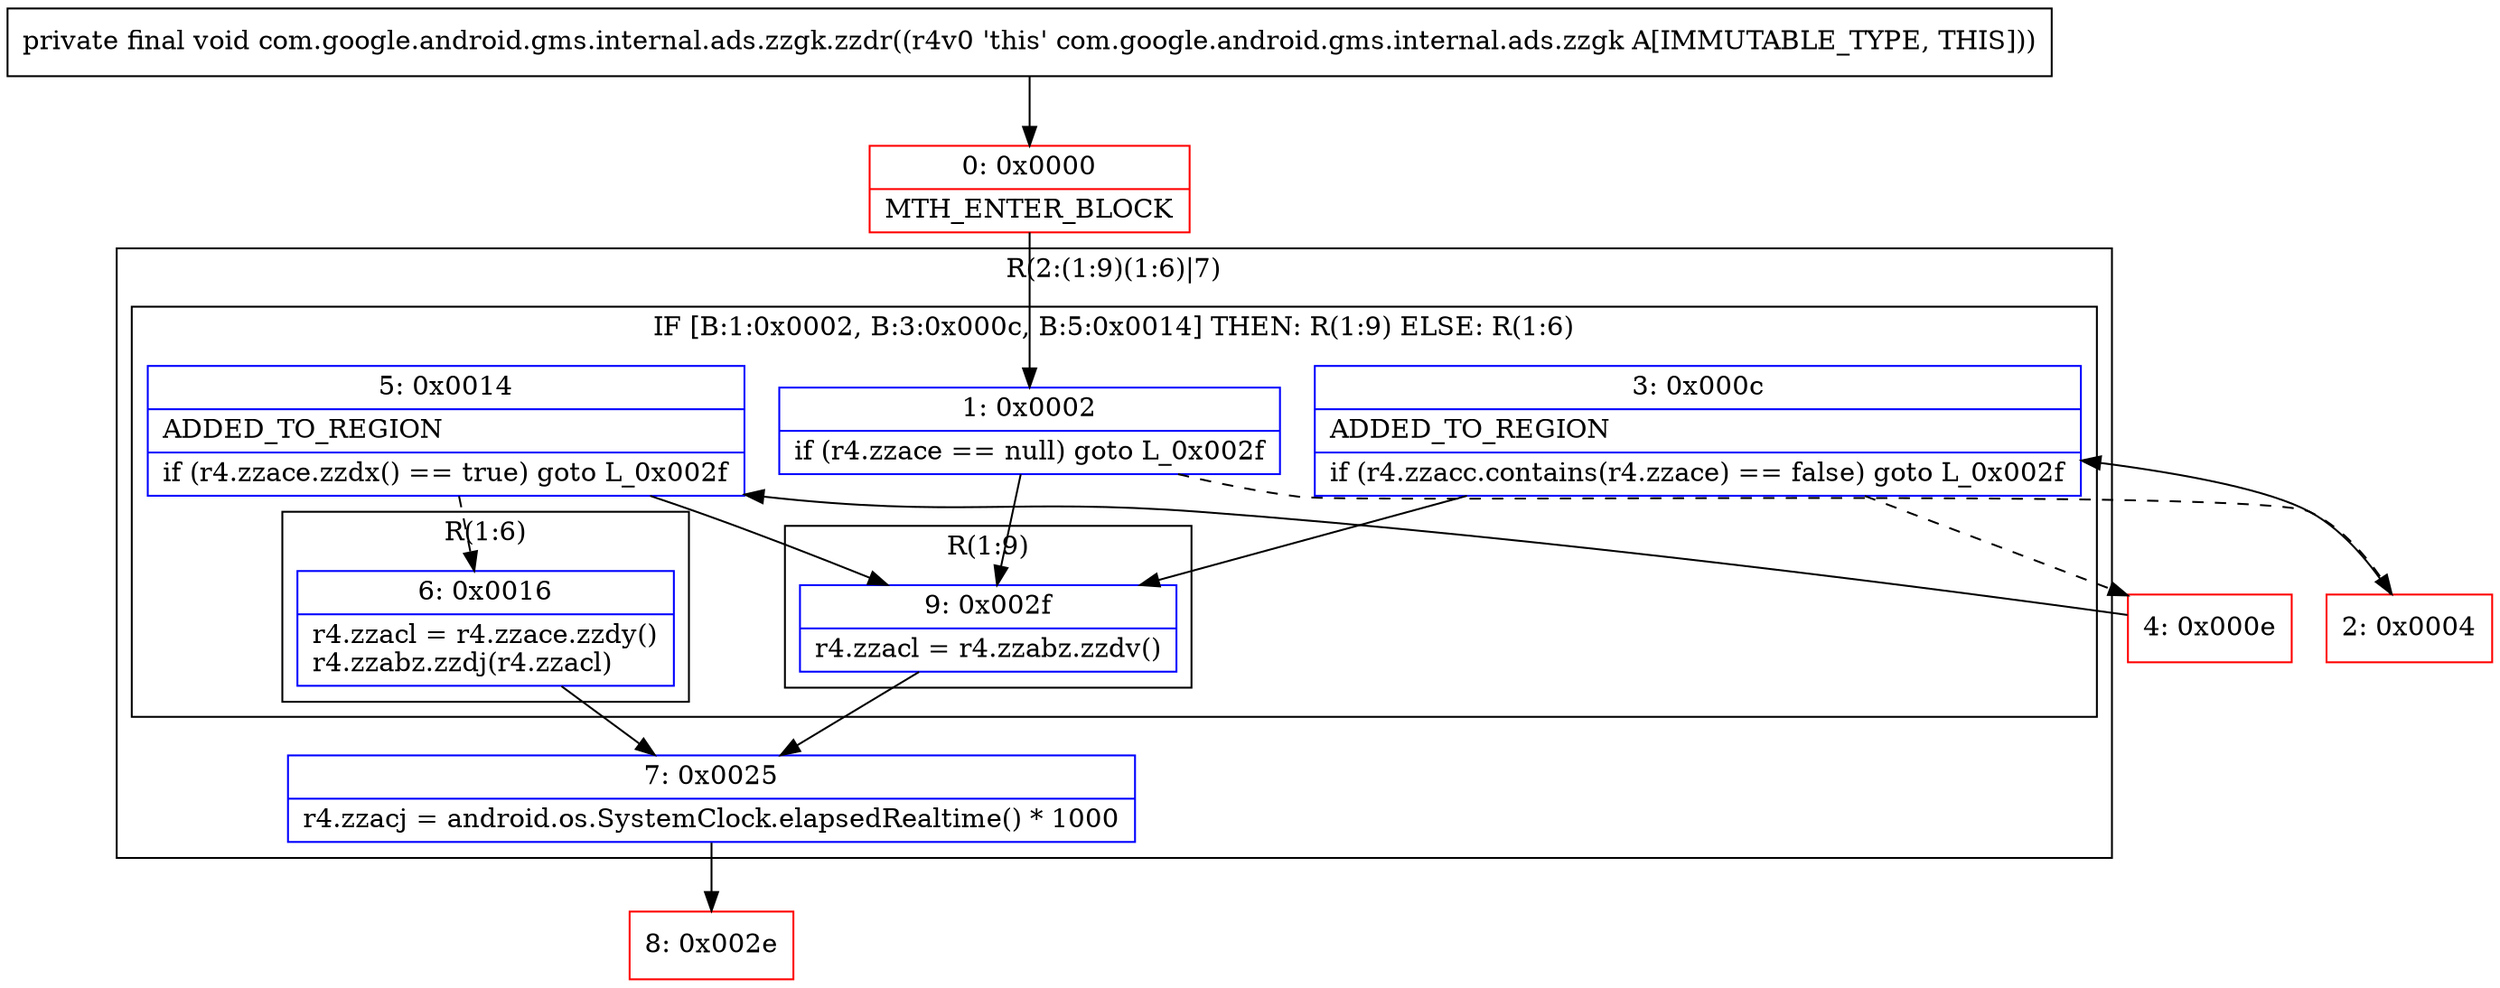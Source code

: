 digraph "CFG forcom.google.android.gms.internal.ads.zzgk.zzdr()V" {
subgraph cluster_Region_608720574 {
label = "R(2:(1:9)(1:6)|7)";
node [shape=record,color=blue];
subgraph cluster_IfRegion_1340099218 {
label = "IF [B:1:0x0002, B:3:0x000c, B:5:0x0014] THEN: R(1:9) ELSE: R(1:6)";
node [shape=record,color=blue];
Node_1 [shape=record,label="{1\:\ 0x0002|if (r4.zzace == null) goto L_0x002f\l}"];
Node_3 [shape=record,label="{3\:\ 0x000c|ADDED_TO_REGION\l|if (r4.zzacc.contains(r4.zzace) == false) goto L_0x002f\l}"];
Node_5 [shape=record,label="{5\:\ 0x0014|ADDED_TO_REGION\l|if (r4.zzace.zzdx() == true) goto L_0x002f\l}"];
subgraph cluster_Region_1615879245 {
label = "R(1:9)";
node [shape=record,color=blue];
Node_9 [shape=record,label="{9\:\ 0x002f|r4.zzacl = r4.zzabz.zzdv()\l}"];
}
subgraph cluster_Region_362315443 {
label = "R(1:6)";
node [shape=record,color=blue];
Node_6 [shape=record,label="{6\:\ 0x0016|r4.zzacl = r4.zzace.zzdy()\lr4.zzabz.zzdj(r4.zzacl)\l}"];
}
}
Node_7 [shape=record,label="{7\:\ 0x0025|r4.zzacj = android.os.SystemClock.elapsedRealtime() * 1000\l}"];
}
Node_0 [shape=record,color=red,label="{0\:\ 0x0000|MTH_ENTER_BLOCK\l}"];
Node_2 [shape=record,color=red,label="{2\:\ 0x0004}"];
Node_4 [shape=record,color=red,label="{4\:\ 0x000e}"];
Node_8 [shape=record,color=red,label="{8\:\ 0x002e}"];
MethodNode[shape=record,label="{private final void com.google.android.gms.internal.ads.zzgk.zzdr((r4v0 'this' com.google.android.gms.internal.ads.zzgk A[IMMUTABLE_TYPE, THIS])) }"];
MethodNode -> Node_0;
Node_1 -> Node_2[style=dashed];
Node_1 -> Node_9;
Node_3 -> Node_4[style=dashed];
Node_3 -> Node_9;
Node_5 -> Node_6[style=dashed];
Node_5 -> Node_9;
Node_9 -> Node_7;
Node_6 -> Node_7;
Node_7 -> Node_8;
Node_0 -> Node_1;
Node_2 -> Node_3;
Node_4 -> Node_5;
}

